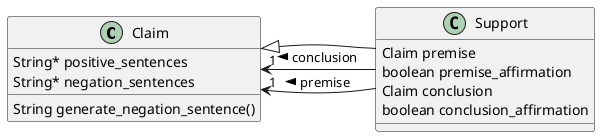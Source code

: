 @startuml

class Claim {
  String* positive_sentences
  String* negation_sentences
  String generate_negation_sentence()
}

class Support {
  Claim premise
  boolean premise_affirmation
  Claim conclusion
  boolean conclusion_affirmation
}

Claim "1" <- Support: < premise 
Claim "1" <- Support: < conclusion

Claim <|-- Support

@enduml

